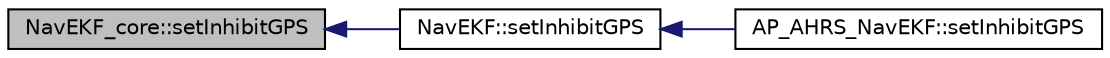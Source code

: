 digraph "NavEKF_core::setInhibitGPS"
{
 // INTERACTIVE_SVG=YES
  edge [fontname="Helvetica",fontsize="10",labelfontname="Helvetica",labelfontsize="10"];
  node [fontname="Helvetica",fontsize="10",shape=record];
  rankdir="LR";
  Node1 [label="NavEKF_core::setInhibitGPS",height=0.2,width=0.4,color="black", fillcolor="grey75", style="filled", fontcolor="black"];
  Node1 -> Node2 [dir="back",color="midnightblue",fontsize="10",style="solid",fontname="Helvetica"];
  Node2 [label="NavEKF::setInhibitGPS",height=0.2,width=0.4,color="black", fillcolor="white", style="filled",URL="$classNavEKF.html#adbbffcb5c98c13ab6b1cef9ead571451"];
  Node2 -> Node3 [dir="back",color="midnightblue",fontsize="10",style="solid",fontname="Helvetica"];
  Node3 [label="AP_AHRS_NavEKF::setInhibitGPS",height=0.2,width=0.4,color="black", fillcolor="white", style="filled",URL="$classAP__AHRS__NavEKF.html#a9192f894edf7f01eeb0a9968a117865d"];
}
